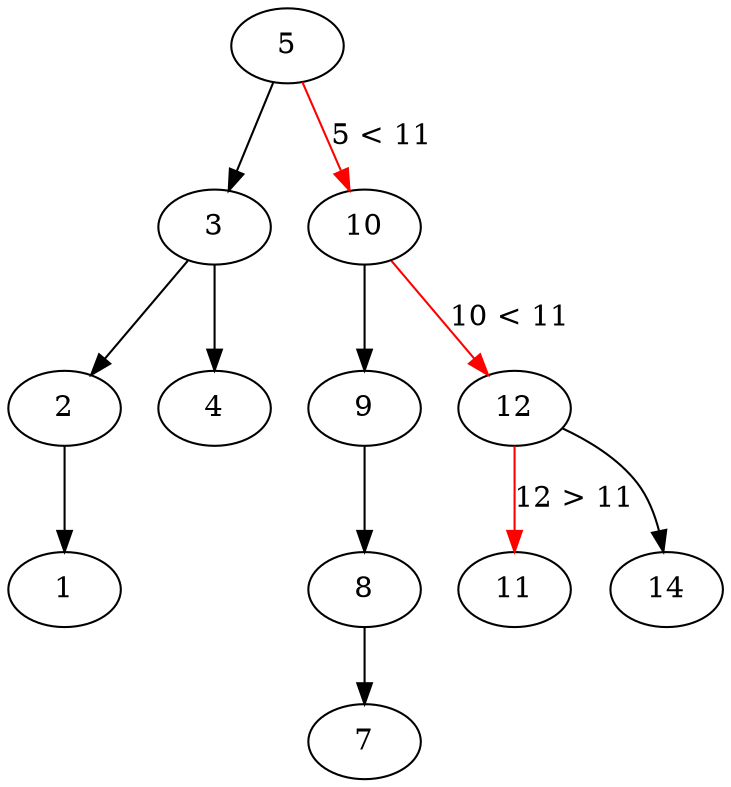 digraph search {
    5 -> 3;
    5 -> 10 [color=red] [label="5 < 11"];
    3 -> 2;
    3 -> 4;
    10 -> 9;
    10 -> 12 [color=red] [label="10 < 11"];
    2 -> 1;
    9 -> 8;
    8 -> 7;
    12 -> 11 [color=red] [label="12 > 11"];
    12 -> 14;
}
